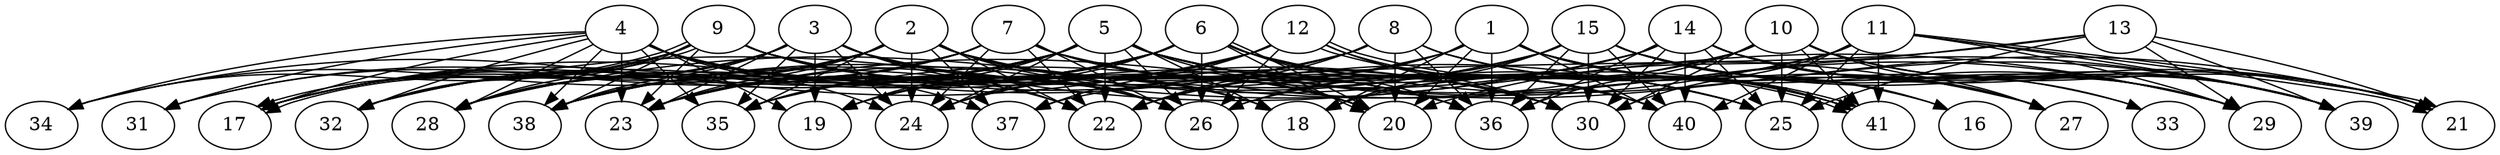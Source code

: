 // DAG (tier=3-complex, mode=compute, n=41, ccr=0.469, fat=0.796, density=0.634, regular=0.367, jump=0.279, mindata=1048576, maxdata=16777216)
// DAG automatically generated by daggen at Sun Aug 24 16:33:35 2025
// /home/ermia/Project/Environments/daggen/bin/daggen --dot --ccr 0.469 --fat 0.796 --regular 0.367 --density 0.634 --jump 0.279 --mindata 1048576 --maxdata 16777216 -n 41 
digraph G {
  1 [size="22969855084670746624", alpha="0.03", expect_size="11484927542335373312"]
  1 -> 18 [size ="64644089643008"]
  1 -> 20 [size ="64644089643008"]
  1 -> 22 [size ="64644089643008"]
  1 -> 24 [size ="64644089643008"]
  1 -> 29 [size ="64644089643008"]
  1 -> 33 [size ="64644089643008"]
  1 -> 36 [size ="64644089643008"]
  1 -> 38 [size ="64644089643008"]
  1 -> 40 [size ="64644089643008"]
  1 -> 41 [size ="64644089643008"]
  2 [size="2811131412929006592", alpha="0.16", expect_size="1405565706464503296"]
  2 -> 17 [size ="1253067479580672"]
  2 -> 18 [size ="1253067479580672"]
  2 -> 20 [size ="1253067479580672"]
  2 -> 22 [size ="1253067479580672"]
  2 -> 23 [size ="1253067479580672"]
  2 -> 24 [size ="1253067479580672"]
  2 -> 26 [size ="1253067479580672"]
  2 -> 27 [size ="1253067479580672"]
  2 -> 28 [size ="1253067479580672"]
  2 -> 30 [size ="1253067479580672"]
  2 -> 34 [size ="1253067479580672"]
  2 -> 35 [size ="1253067479580672"]
  2 -> 36 [size ="1253067479580672"]
  2 -> 37 [size ="1253067479580672"]
  2 -> 38 [size ="1253067479580672"]
  3 [size="1866811464367123968", alpha="0.16", expect_size="933405732183561984"]
  3 -> 17 [size ="1653340287008768"]
  3 -> 18 [size ="1653340287008768"]
  3 -> 19 [size ="1653340287008768"]
  3 -> 22 [size ="1653340287008768"]
  3 -> 23 [size ="1653340287008768"]
  3 -> 24 [size ="1653340287008768"]
  3 -> 26 [size ="1653340287008768"]
  3 -> 28 [size ="1653340287008768"]
  3 -> 29 [size ="1653340287008768"]
  3 -> 32 [size ="1653340287008768"]
  3 -> 35 [size ="1653340287008768"]
  3 -> 38 [size ="1653340287008768"]
  4 [size="2002224900760270", alpha="0.12", expect_size="1001112450380135"]
  4 -> 17 [size ="37808538386432"]
  4 -> 19 [size ="37808538386432"]
  4 -> 23 [size ="37808538386432"]
  4 -> 24 [size ="37808538386432"]
  4 -> 26 [size ="37808538386432"]
  4 -> 28 [size ="37808538386432"]
  4 -> 30 [size ="37808538386432"]
  4 -> 31 [size ="37808538386432"]
  4 -> 32 [size ="37808538386432"]
  4 -> 34 [size ="37808538386432"]
  4 -> 35 [size ="37808538386432"]
  4 -> 36 [size ="37808538386432"]
  4 -> 37 [size ="37808538386432"]
  4 -> 38 [size ="37808538386432"]
  5 [size="3847197331265517780992", alpha="0.03", expect_size="1923598665632758890496"]
  5 -> 17 [size ="1964202663084032"]
  5 -> 18 [size ="1964202663084032"]
  5 -> 19 [size ="1964202663084032"]
  5 -> 20 [size ="1964202663084032"]
  5 -> 21 [size ="1964202663084032"]
  5 -> 22 [size ="1964202663084032"]
  5 -> 23 [size ="1964202663084032"]
  5 -> 24 [size ="1964202663084032"]
  5 -> 25 [size ="1964202663084032"]
  5 -> 26 [size ="1964202663084032"]
  5 -> 28 [size ="1964202663084032"]
  5 -> 29 [size ="1964202663084032"]
  5 -> 31 [size ="1964202663084032"]
  5 -> 32 [size ="1964202663084032"]
  5 -> 35 [size ="1964202663084032"]
  5 -> 38 [size ="1964202663084032"]
  5 -> 40 [size ="1964202663084032"]
  5 -> 41 [size ="1964202663084032"]
  6 [size="318050291455994363904", alpha="0.19", expect_size="159025145727997181952"]
  6 -> 17 [size ="372752460546048"]
  6 -> 19 [size ="372752460546048"]
  6 -> 20 [size ="372752460546048"]
  6 -> 20 [size ="372752460546048"]
  6 -> 23 [size ="372752460546048"]
  6 -> 24 [size ="372752460546048"]
  6 -> 25 [size ="372752460546048"]
  6 -> 26 [size ="372752460546048"]
  6 -> 28 [size ="372752460546048"]
  6 -> 30 [size ="372752460546048"]
  6 -> 32 [size ="372752460546048"]
  6 -> 35 [size ="372752460546048"]
  6 -> 36 [size ="372752460546048"]
  6 -> 39 [size ="372752460546048"]
  6 -> 40 [size ="372752460546048"]
  7 [size="4456023783932690432000", alpha="0.12", expect_size="2228011891966345216000"]
  7 -> 17 [size ="2166315234099200"]
  7 -> 20 [size ="2166315234099200"]
  7 -> 22 [size ="2166315234099200"]
  7 -> 23 [size ="2166315234099200"]
  7 -> 24 [size ="2166315234099200"]
  7 -> 25 [size ="2166315234099200"]
  7 -> 26 [size ="2166315234099200"]
  7 -> 28 [size ="2166315234099200"]
  7 -> 31 [size ="2166315234099200"]
  7 -> 39 [size ="2166315234099200"]
  7 -> 40 [size ="2166315234099200"]
  8 [size="8738498369679795", alpha="0.12", expect_size="4369249184839897"]
  8 -> 16 [size ="605791748882432"]
  8 -> 17 [size ="605791748882432"]
  8 -> 19 [size ="605791748882432"]
  8 -> 20 [size ="605791748882432"]
  8 -> 22 [size ="605791748882432"]
  8 -> 24 [size ="605791748882432"]
  8 -> 27 [size ="605791748882432"]
  8 -> 36 [size ="605791748882432"]
  8 -> 38 [size ="605791748882432"]
  8 -> 41 [size ="605791748882432"]
  9 [size="214748815664169888", alpha="0.18", expect_size="107374407832084944"]
  9 -> 17 [size ="114034477105152"]
  9 -> 17 [size ="114034477105152"]
  9 -> 18 [size ="114034477105152"]
  9 -> 20 [size ="114034477105152"]
  9 -> 22 [size ="114034477105152"]
  9 -> 23 [size ="114034477105152"]
  9 -> 25 [size ="114034477105152"]
  9 -> 28 [size ="114034477105152"]
  9 -> 30 [size ="114034477105152"]
  9 -> 32 [size ="114034477105152"]
  9 -> 34 [size ="114034477105152"]
  9 -> 36 [size ="114034477105152"]
  9 -> 38 [size ="114034477105152"]
  10 [size="249152661977300992000", alpha="0.04", expect_size="124576330988650496000"]
  10 -> 18 [size ="316762436403200"]
  10 -> 21 [size ="316762436403200"]
  10 -> 25 [size ="316762436403200"]
  10 -> 27 [size ="316762436403200"]
  10 -> 28 [size ="316762436403200"]
  10 -> 29 [size ="316762436403200"]
  10 -> 30 [size ="316762436403200"]
  10 -> 36 [size ="316762436403200"]
  10 -> 39 [size ="316762436403200"]
  10 -> 41 [size ="316762436403200"]
  11 [size="119013353355596304", alpha="0.01", expect_size="59506676677798152"]
  11 -> 21 [size ="2142922669555712"]
  11 -> 21 [size ="2142922669555712"]
  11 -> 23 [size ="2142922669555712"]
  11 -> 25 [size ="2142922669555712"]
  11 -> 26 [size ="2142922669555712"]
  11 -> 29 [size ="2142922669555712"]
  11 -> 30 [size ="2142922669555712"]
  11 -> 39 [size ="2142922669555712"]
  11 -> 40 [size ="2142922669555712"]
  11 -> 41 [size ="2142922669555712"]
  12 [size="43096317469686320", alpha="0.12", expect_size="21548158734843160"]
  12 -> 19 [size ="1021305944014848"]
  12 -> 24 [size ="1021305944014848"]
  12 -> 26 [size ="1021305944014848"]
  12 -> 30 [size ="1021305944014848"]
  12 -> 34 [size ="1021305944014848"]
  12 -> 35 [size ="1021305944014848"]
  12 -> 37 [size ="1021305944014848"]
  12 -> 40 [size ="1021305944014848"]
  12 -> 41 [size ="1021305944014848"]
  12 -> 41 [size ="1021305944014848"]
  13 [size="4374997150402244247552", alpha="0.07", expect_size="2187498575201122123776"]
  13 -> 20 [size ="2139974031900672"]
  13 -> 21 [size ="2139974031900672"]
  13 -> 25 [size ="2139974031900672"]
  13 -> 29 [size ="2139974031900672"]
  13 -> 37 [size ="2139974031900672"]
  13 -> 39 [size ="2139974031900672"]
  14 [size="21638765819113428", alpha="0.17", expect_size="10819382909556714"]
  14 -> 21 [size ="1704607298355200"]
  14 -> 22 [size ="1704607298355200"]
  14 -> 25 [size ="1704607298355200"]
  14 -> 27 [size ="1704607298355200"]
  14 -> 29 [size ="1704607298355200"]
  14 -> 30 [size ="1704607298355200"]
  14 -> 32 [size ="1704607298355200"]
  14 -> 33 [size ="1704607298355200"]
  14 -> 35 [size ="1704607298355200"]
  14 -> 36 [size ="1704607298355200"]
  14 -> 39 [size ="1704607298355200"]
  14 -> 40 [size ="1704607298355200"]
  15 [size="2547266144313616105472", alpha="0.06", expect_size="1273633072156808052736"]
  15 -> 16 [size ="1492128421117952"]
  15 -> 18 [size ="1492128421117952"]
  15 -> 21 [size ="1492128421117952"]
  15 -> 23 [size ="1492128421117952"]
  15 -> 26 [size ="1492128421117952"]
  15 -> 27 [size ="1492128421117952"]
  15 -> 29 [size ="1492128421117952"]
  15 -> 30 [size ="1492128421117952"]
  15 -> 36 [size ="1492128421117952"]
  15 -> 38 [size ="1492128421117952"]
  15 -> 39 [size ="1492128421117952"]
  15 -> 40 [size ="1492128421117952"]
  16 [size="77132950334269816832", alpha="0.08", expect_size="38566475167134908416"]
  17 [size="583619781261518700544", alpha="0.16", expect_size="291809890630759350272"]
  18 [size="18175578221806620", alpha="0.06", expect_size="9087789110903310"]
  19 [size="2911758994722783232000", alpha="0.10", expect_size="1455879497361391616000"]
  20 [size="905564781075138347008", alpha="0.10", expect_size="452782390537569173504"]
  21 [size="60703646634295164928", alpha="0.01", expect_size="30351823317147582464"]
  22 [size="32184700496226432", alpha="0.14", expect_size="16092350248113216"]
  23 [size="135429315054534656000", alpha="0.09", expect_size="67714657527267328000"]
  24 [size="40621307078935314432", alpha="0.12", expect_size="20310653539467657216"]
  25 [size="9241331513924404", alpha="0.16", expect_size="4620665756962202"]
  26 [size="1928122300336564", alpha="0.19", expect_size="964061150168282"]
  27 [size="10042352140376018", alpha="0.18", expect_size="5021176070188009"]
  28 [size="405802540710494208000", alpha="0.12", expect_size="202901270355247104000"]
  29 [size="326601060881998784", alpha="0.05", expect_size="163300530440999392"]
  30 [size="489053550078555324416", alpha="0.14", expect_size="244526775039277662208"]
  31 [size="94413629096484784", alpha="0.20", expect_size="47206814548242392"]
  32 [size="2427715584000000000000", alpha="0.06", expect_size="1213857792000000000000"]
  33 [size="26287771313094584", alpha="0.05", expect_size="13143885656547292"]
  34 [size="378134641308167872", alpha="0.15", expect_size="189067320654083936"]
  35 [size="40385823733383392", alpha="0.00", expect_size="20192911866691696"]
  36 [size="919336246255593", alpha="0.10", expect_size="459668123127796"]
  37 [size="168981769033116286976", alpha="0.14", expect_size="84490884516558143488"]
  38 [size="2181816998406760955904", alpha="0.12", expect_size="1090908499203380477952"]
  39 [size="31319787085332808", alpha="0.07", expect_size="15659893542666404"]
  40 [size="661524127592102016", alpha="0.14", expect_size="330762063796051008"]
  41 [size="64135263180602474496", alpha="0.12", expect_size="32067631590301237248"]
}